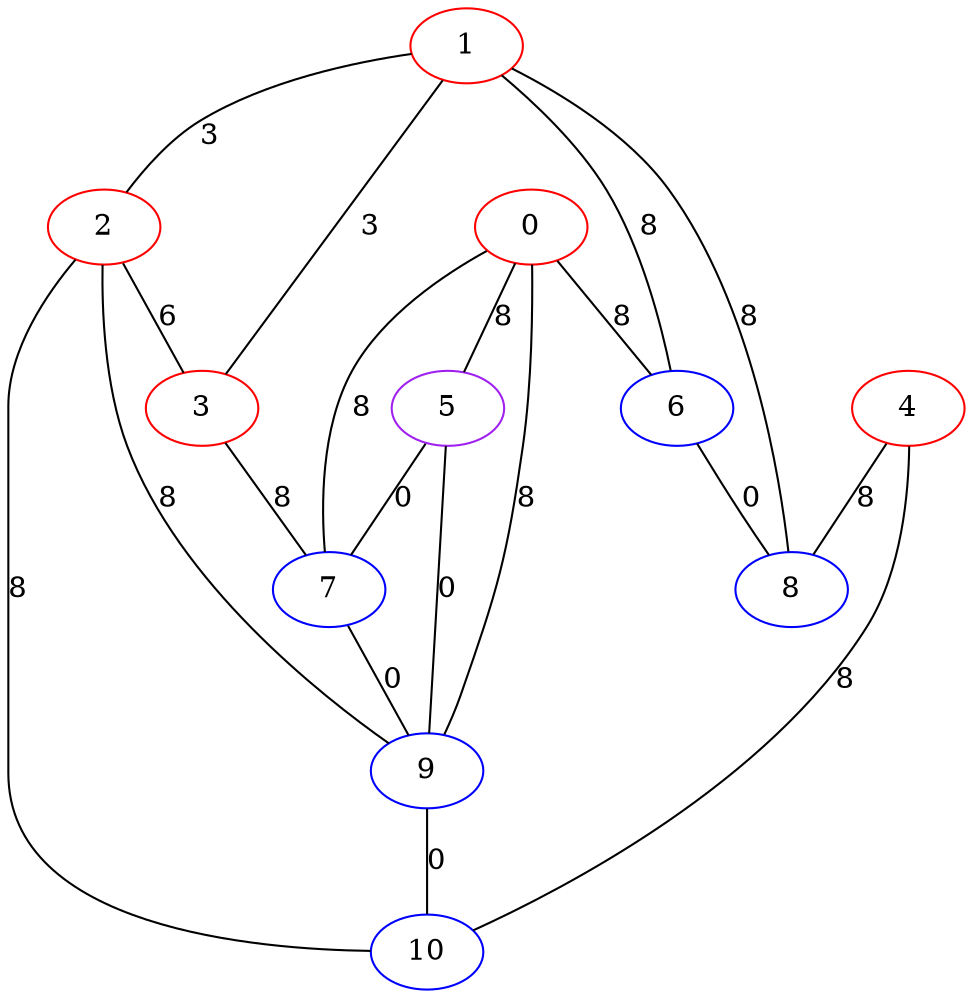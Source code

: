 graph "" {
0 [color=red, weight=1];
1 [color=red, weight=1];
2 [color=red, weight=1];
3 [color=red, weight=1];
4 [color=red, weight=1];
5 [color=purple, weight=4];
6 [color=blue, weight=3];
7 [color=blue, weight=3];
8 [color=blue, weight=3];
9 [color=blue, weight=3];
10 [color=blue, weight=3];
0 -- 9  [key=0, label=8];
0 -- 5  [key=0, label=8];
0 -- 6  [key=0, label=8];
0 -- 7  [key=0, label=8];
1 -- 8  [key=0, label=8];
1 -- 2  [key=0, label=3];
1 -- 3  [key=0, label=3];
1 -- 6  [key=0, label=8];
2 -- 10  [key=0, label=8];
2 -- 3  [key=0, label=6];
2 -- 9  [key=0, label=8];
3 -- 7  [key=0, label=8];
4 -- 8  [key=0, label=8];
4 -- 10  [key=0, label=8];
5 -- 9  [key=0, label=0];
5 -- 7  [key=0, label=0];
6 -- 8  [key=0, label=0];
7 -- 9  [key=0, label=0];
9 -- 10  [key=0, label=0];
}
